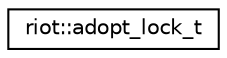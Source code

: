 digraph "Graphical Class Hierarchy"
{
 // LATEX_PDF_SIZE
  edge [fontname="Helvetica",fontsize="10",labelfontname="Helvetica",labelfontsize="10"];
  node [fontname="Helvetica",fontsize="10",shape=record];
  rankdir="LR";
  Node0 [label="riot::adopt_lock_t",height=0.2,width=0.4,color="black", fillcolor="white", style="filled",URL="$structriot_1_1adopt__lock__t.html",tooltip="Tag type for adopt lock strategy."];
}
